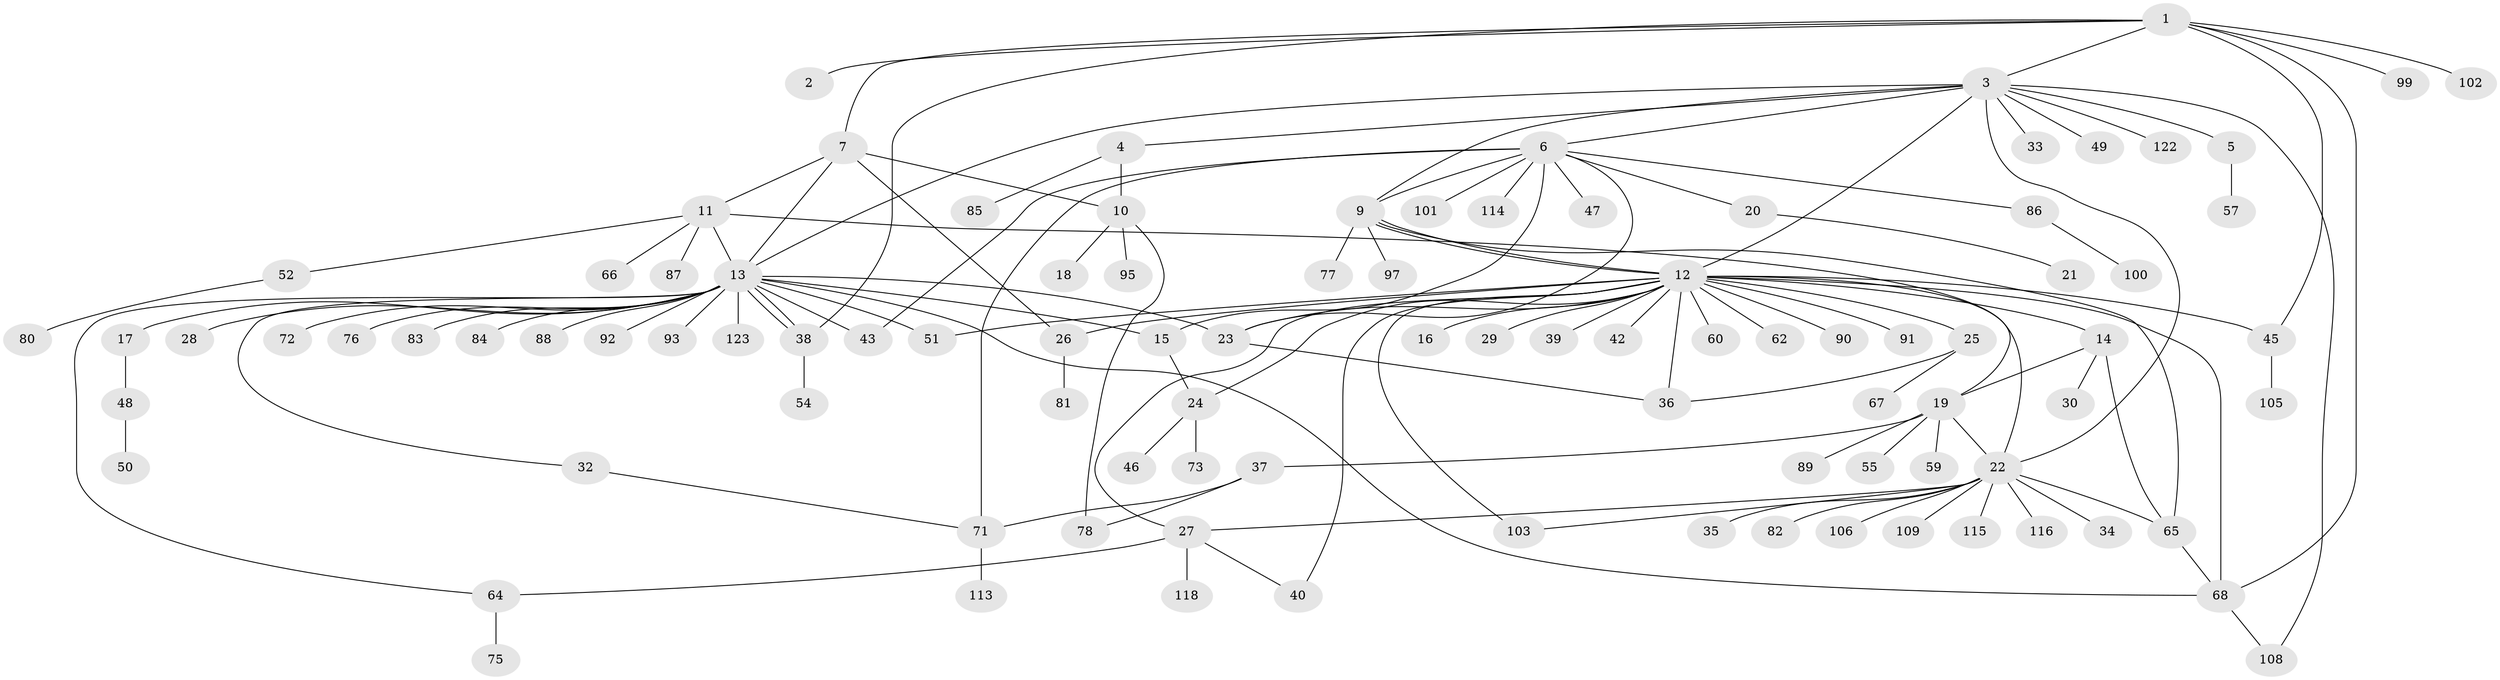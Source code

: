 // original degree distribution, {7: 0.008130081300813009, 1: 0.5365853658536586, 10: 0.008130081300813009, 3: 0.15447154471544716, 2: 0.14634146341463414, 11: 0.016260162601626018, 6: 0.032520325203252036, 5: 0.032520325203252036, 17: 0.008130081300813009, 22: 0.008130081300813009, 4: 0.032520325203252036, 8: 0.008130081300813009, 13: 0.008130081300813009}
// Generated by graph-tools (version 1.1) at 2025/11/02/27/25 16:11:13]
// undirected, 98 vertices, 131 edges
graph export_dot {
graph [start="1"]
  node [color=gray90,style=filled];
  1 [super="+79"];
  2;
  3 [super="+8"];
  4;
  5;
  6 [super="+63"];
  7 [super="+110"];
  9 [super="+53"];
  10;
  11;
  12 [super="+44"];
  13 [super="+120"];
  14;
  15;
  16;
  17 [super="+98"];
  18;
  19 [super="+61"];
  20 [super="+41"];
  21;
  22 [super="+94"];
  23 [super="+69"];
  24 [super="+31"];
  25 [super="+56"];
  26;
  27 [super="+107"];
  28;
  29;
  30;
  32 [super="+96"];
  33;
  34 [super="+58"];
  35;
  36;
  37;
  38 [super="+104"];
  39;
  40;
  42;
  43;
  45 [super="+70"];
  46;
  47;
  48;
  49;
  50;
  51;
  52 [super="+112"];
  54;
  55;
  57;
  59;
  60;
  62;
  64 [super="+111"];
  65 [super="+119"];
  66;
  67;
  68 [super="+74"];
  71 [super="+121"];
  72;
  73;
  75;
  76;
  77;
  78;
  80;
  81;
  82;
  83;
  84;
  85;
  86;
  87;
  88;
  89;
  90;
  91;
  92;
  93;
  95;
  97;
  99;
  100;
  101;
  102;
  103;
  105;
  106;
  108;
  109;
  113 [super="+117"];
  114;
  115;
  116;
  118;
  122;
  123;
  1 -- 2;
  1 -- 3;
  1 -- 7;
  1 -- 99;
  1 -- 102;
  1 -- 38;
  1 -- 68;
  1 -- 45;
  3 -- 4;
  3 -- 5;
  3 -- 6;
  3 -- 12 [weight=2];
  3 -- 22;
  3 -- 33;
  3 -- 108;
  3 -- 49;
  3 -- 122;
  3 -- 13;
  3 -- 9;
  4 -- 10;
  4 -- 85;
  5 -- 57;
  6 -- 9;
  6 -- 20;
  6 -- 43;
  6 -- 47;
  6 -- 86;
  6 -- 101;
  6 -- 114;
  6 -- 15;
  6 -- 23;
  6 -- 71;
  7 -- 10;
  7 -- 11;
  7 -- 13;
  7 -- 26;
  9 -- 12;
  9 -- 12;
  9 -- 77;
  9 -- 97;
  9 -- 65;
  10 -- 18;
  10 -- 78;
  10 -- 95;
  11 -- 13;
  11 -- 19;
  11 -- 52;
  11 -- 66;
  11 -- 87;
  12 -- 14;
  12 -- 16;
  12 -- 25;
  12 -- 26;
  12 -- 27;
  12 -- 29;
  12 -- 39;
  12 -- 40;
  12 -- 42;
  12 -- 51;
  12 -- 90;
  12 -- 91;
  12 -- 36;
  12 -- 68;
  12 -- 103;
  12 -- 45;
  12 -- 22;
  12 -- 60;
  12 -- 62;
  12 -- 23;
  12 -- 24;
  13 -- 15;
  13 -- 17;
  13 -- 23;
  13 -- 28;
  13 -- 32;
  13 -- 38 [weight=2];
  13 -- 38;
  13 -- 43;
  13 -- 51;
  13 -- 64;
  13 -- 72;
  13 -- 76;
  13 -- 83;
  13 -- 84;
  13 -- 88;
  13 -- 92;
  13 -- 93;
  13 -- 123;
  13 -- 68;
  14 -- 19;
  14 -- 30;
  14 -- 65;
  15 -- 24;
  17 -- 48;
  19 -- 22;
  19 -- 37;
  19 -- 55;
  19 -- 59;
  19 -- 89;
  20 -- 21;
  22 -- 27;
  22 -- 34;
  22 -- 35;
  22 -- 82;
  22 -- 103;
  22 -- 106;
  22 -- 109;
  22 -- 115;
  22 -- 116;
  22 -- 65;
  23 -- 36;
  24 -- 73;
  24 -- 46;
  25 -- 36;
  25 -- 67;
  26 -- 81;
  27 -- 40;
  27 -- 64;
  27 -- 118;
  32 -- 71;
  37 -- 71;
  37 -- 78;
  38 -- 54;
  45 -- 105;
  48 -- 50;
  52 -- 80;
  64 -- 75;
  65 -- 68;
  68 -- 108;
  71 -- 113;
  86 -- 100;
}
